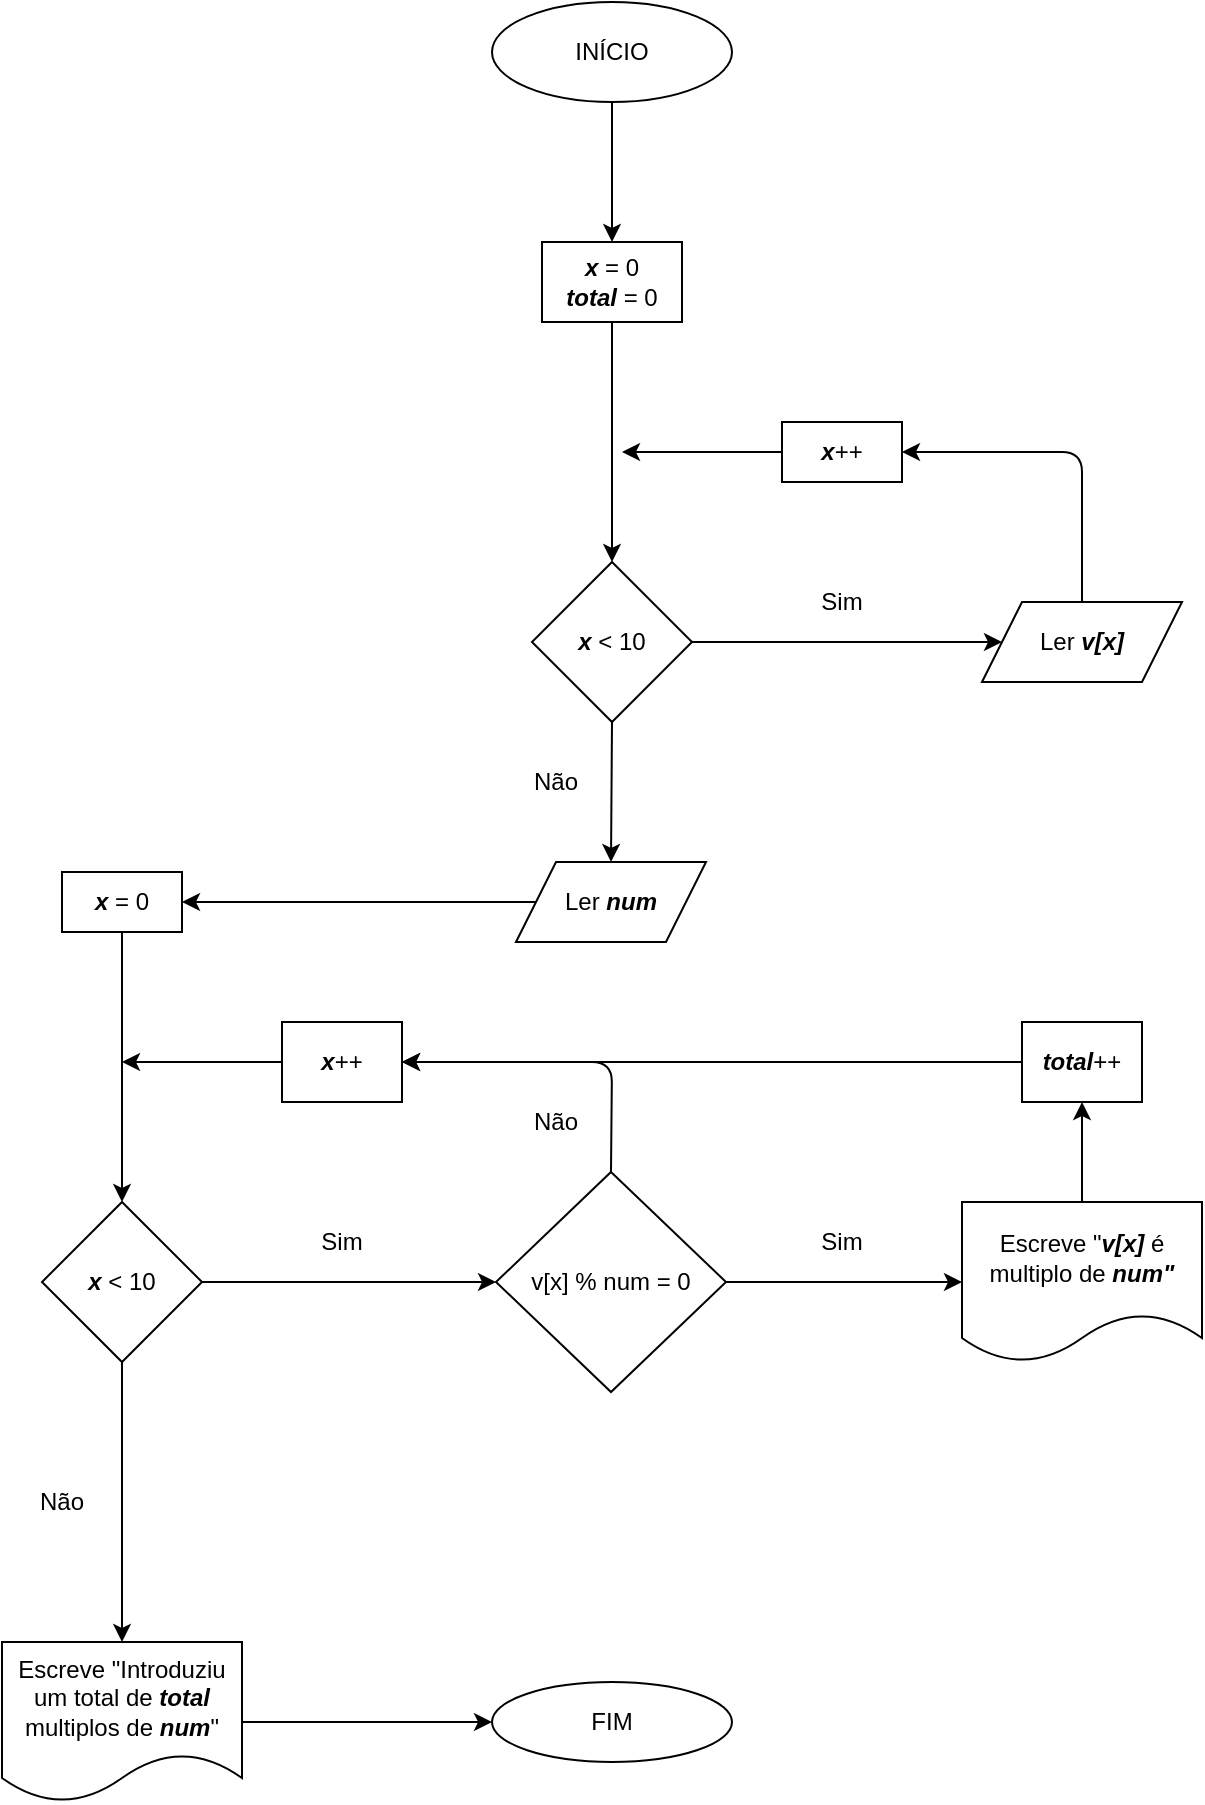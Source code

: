 <mxfile version="13.7.9" type="device"><diagram id="SN46ewSqE4DbUzT5qRkF" name="Page-1"><mxGraphModel dx="868" dy="480" grid="1" gridSize="10" guides="1" tooltips="1" connect="1" arrows="1" fold="1" page="1" pageScale="1" pageWidth="1169" pageHeight="1654" math="0" shadow="0"><root><mxCell id="0"/><mxCell id="1" parent="0"/><mxCell id="Ux9EaZsMf8-97rt2ZW_X-1" value="INÍCIO" style="ellipse;whiteSpace=wrap;html=1;" vertex="1" parent="1"><mxGeometry x="525" y="40" width="120" height="50" as="geometry"/></mxCell><mxCell id="Ux9EaZsMf8-97rt2ZW_X-2" value="&lt;i&gt;&lt;b&gt;x&lt;/b&gt;&lt;/i&gt; = 0&lt;br&gt;&lt;b&gt;&lt;i&gt;total&lt;/i&gt;&lt;/b&gt; = 0" style="rounded=0;whiteSpace=wrap;html=1;" vertex="1" parent="1"><mxGeometry x="550" y="160" width="70" height="40" as="geometry"/></mxCell><mxCell id="Ux9EaZsMf8-97rt2ZW_X-3" value="" style="endArrow=classic;html=1;exitX=0.5;exitY=1;exitDx=0;exitDy=0;entryX=0.5;entryY=0;entryDx=0;entryDy=0;" edge="1" parent="1" source="Ux9EaZsMf8-97rt2ZW_X-1" target="Ux9EaZsMf8-97rt2ZW_X-2"><mxGeometry width="50" height="50" relative="1" as="geometry"><mxPoint x="570" y="200" as="sourcePoint"/><mxPoint x="620" y="150" as="targetPoint"/></mxGeometry></mxCell><mxCell id="Ux9EaZsMf8-97rt2ZW_X-4" value="&lt;b&gt;&lt;i&gt;x&lt;/i&gt;&lt;/b&gt; &amp;lt; 10" style="rhombus;whiteSpace=wrap;html=1;" vertex="1" parent="1"><mxGeometry x="545" y="320" width="80" height="80" as="geometry"/></mxCell><mxCell id="Ux9EaZsMf8-97rt2ZW_X-5" value="Ler &lt;b&gt;&lt;i&gt;v[x]&lt;/i&gt;&lt;/b&gt;" style="shape=parallelogram;perimeter=parallelogramPerimeter;whiteSpace=wrap;html=1;fixedSize=1;" vertex="1" parent="1"><mxGeometry x="770" y="340" width="100" height="40" as="geometry"/></mxCell><mxCell id="Ux9EaZsMf8-97rt2ZW_X-6" value="" style="endArrow=classic;html=1;exitX=0.5;exitY=1;exitDx=0;exitDy=0;entryX=0.5;entryY=0;entryDx=0;entryDy=0;" edge="1" parent="1" source="Ux9EaZsMf8-97rt2ZW_X-2" target="Ux9EaZsMf8-97rt2ZW_X-4"><mxGeometry width="50" height="50" relative="1" as="geometry"><mxPoint x="560" y="310" as="sourcePoint"/><mxPoint x="610" y="260" as="targetPoint"/></mxGeometry></mxCell><mxCell id="Ux9EaZsMf8-97rt2ZW_X-7" value="" style="endArrow=classic;html=1;entryX=0;entryY=0.5;entryDx=0;entryDy=0;exitX=1;exitY=0.5;exitDx=0;exitDy=0;" edge="1" parent="1" source="Ux9EaZsMf8-97rt2ZW_X-4" target="Ux9EaZsMf8-97rt2ZW_X-5"><mxGeometry width="50" height="50" relative="1" as="geometry"><mxPoint x="560" y="310" as="sourcePoint"/><mxPoint x="610" y="260" as="targetPoint"/></mxGeometry></mxCell><mxCell id="Ux9EaZsMf8-97rt2ZW_X-8" value="&lt;b&gt;&lt;i&gt;x&lt;/i&gt;&lt;/b&gt;++" style="rounded=0;whiteSpace=wrap;html=1;" vertex="1" parent="1"><mxGeometry x="670" y="250" width="60" height="30" as="geometry"/></mxCell><mxCell id="Ux9EaZsMf8-97rt2ZW_X-9" value="" style="endArrow=classic;html=1;exitX=0.5;exitY=0;exitDx=0;exitDy=0;entryX=1;entryY=0.5;entryDx=0;entryDy=0;" edge="1" parent="1" source="Ux9EaZsMf8-97rt2ZW_X-5" target="Ux9EaZsMf8-97rt2ZW_X-8"><mxGeometry width="50" height="50" relative="1" as="geometry"><mxPoint x="560" y="310" as="sourcePoint"/><mxPoint x="610" y="260" as="targetPoint"/><Array as="points"><mxPoint x="820" y="265"/></Array></mxGeometry></mxCell><mxCell id="Ux9EaZsMf8-97rt2ZW_X-10" value="" style="endArrow=classic;html=1;exitX=0;exitY=0.5;exitDx=0;exitDy=0;" edge="1" parent="1" source="Ux9EaZsMf8-97rt2ZW_X-8"><mxGeometry width="50" height="50" relative="1" as="geometry"><mxPoint x="560" y="310" as="sourcePoint"/><mxPoint x="590" y="265" as="targetPoint"/></mxGeometry></mxCell><mxCell id="Ux9EaZsMf8-97rt2ZW_X-11" value="Sim" style="text;html=1;strokeColor=none;fillColor=none;align=center;verticalAlign=middle;whiteSpace=wrap;rounded=0;" vertex="1" parent="1"><mxGeometry x="680" y="330" width="40" height="20" as="geometry"/></mxCell><mxCell id="Ux9EaZsMf8-97rt2ZW_X-12" value="Ler &lt;b&gt;&lt;i&gt;num&lt;/i&gt;&lt;/b&gt;" style="shape=parallelogram;perimeter=parallelogramPerimeter;whiteSpace=wrap;html=1;fixedSize=1;" vertex="1" parent="1"><mxGeometry x="537" y="470" width="95" height="40" as="geometry"/></mxCell><mxCell id="Ux9EaZsMf8-97rt2ZW_X-13" value="" style="endArrow=classic;html=1;entryX=0.5;entryY=0;entryDx=0;entryDy=0;exitX=0.5;exitY=1;exitDx=0;exitDy=0;" edge="1" parent="1" source="Ux9EaZsMf8-97rt2ZW_X-4" target="Ux9EaZsMf8-97rt2ZW_X-12"><mxGeometry width="50" height="50" relative="1" as="geometry"><mxPoint x="560" y="430" as="sourcePoint"/><mxPoint x="610" y="380" as="targetPoint"/></mxGeometry></mxCell><mxCell id="Ux9EaZsMf8-97rt2ZW_X-15" value="&lt;b&gt;&lt;i&gt;x&lt;/i&gt;&lt;/b&gt; = 0" style="rounded=0;whiteSpace=wrap;html=1;" vertex="1" parent="1"><mxGeometry x="310" y="475" width="60" height="30" as="geometry"/></mxCell><mxCell id="Ux9EaZsMf8-97rt2ZW_X-16" value="" style="endArrow=classic;html=1;entryX=1;entryY=0.5;entryDx=0;entryDy=0;exitX=0;exitY=0.5;exitDx=0;exitDy=0;" edge="1" parent="1" source="Ux9EaZsMf8-97rt2ZW_X-12" target="Ux9EaZsMf8-97rt2ZW_X-15"><mxGeometry width="50" height="50" relative="1" as="geometry"><mxPoint x="560" y="450" as="sourcePoint"/><mxPoint x="610" y="400" as="targetPoint"/></mxGeometry></mxCell><mxCell id="Ux9EaZsMf8-97rt2ZW_X-17" value="&lt;b&gt;&lt;i&gt;x&lt;/i&gt;&lt;/b&gt; &amp;lt; 10" style="rhombus;whiteSpace=wrap;html=1;" vertex="1" parent="1"><mxGeometry x="300" y="640" width="80" height="80" as="geometry"/></mxCell><mxCell id="Ux9EaZsMf8-97rt2ZW_X-18" value="" style="endArrow=classic;html=1;exitX=0.5;exitY=1;exitDx=0;exitDy=0;entryX=0.5;entryY=0;entryDx=0;entryDy=0;" edge="1" parent="1" source="Ux9EaZsMf8-97rt2ZW_X-15" target="Ux9EaZsMf8-97rt2ZW_X-17"><mxGeometry width="50" height="50" relative="1" as="geometry"><mxPoint x="330" y="660" as="sourcePoint"/><mxPoint x="380" y="610" as="targetPoint"/></mxGeometry></mxCell><mxCell id="Ux9EaZsMf8-97rt2ZW_X-19" value="v[x] % num = 0" style="rhombus;whiteSpace=wrap;html=1;" vertex="1" parent="1"><mxGeometry x="527" y="625" width="115" height="110" as="geometry"/></mxCell><mxCell id="Ux9EaZsMf8-97rt2ZW_X-20" value="" style="endArrow=classic;html=1;exitX=1;exitY=0.5;exitDx=0;exitDy=0;entryX=0;entryY=0.5;entryDx=0;entryDy=0;" edge="1" parent="1" source="Ux9EaZsMf8-97rt2ZW_X-17" target="Ux9EaZsMf8-97rt2ZW_X-19"><mxGeometry width="50" height="50" relative="1" as="geometry"><mxPoint x="500" y="660" as="sourcePoint"/><mxPoint x="550" y="610" as="targetPoint"/></mxGeometry></mxCell><mxCell id="Ux9EaZsMf8-97rt2ZW_X-21" value="Sim" style="text;html=1;strokeColor=none;fillColor=none;align=center;verticalAlign=middle;whiteSpace=wrap;rounded=0;" vertex="1" parent="1"><mxGeometry x="430" y="650" width="40" height="20" as="geometry"/></mxCell><mxCell id="Ux9EaZsMf8-97rt2ZW_X-22" value="Escreve &quot;&lt;b&gt;&lt;i&gt;v[x]&lt;/i&gt;&lt;/b&gt; é multiplo de &lt;b&gt;&lt;i&gt;num&quot;&lt;/i&gt;&lt;/b&gt;" style="shape=document;whiteSpace=wrap;html=1;boundedLbl=1;" vertex="1" parent="1"><mxGeometry x="760" y="640" width="120" height="80" as="geometry"/></mxCell><mxCell id="Ux9EaZsMf8-97rt2ZW_X-23" value="&lt;b&gt;&lt;i&gt;total&lt;/i&gt;&lt;/b&gt;++" style="rounded=0;whiteSpace=wrap;html=1;" vertex="1" parent="1"><mxGeometry x="790" y="550" width="60" height="40" as="geometry"/></mxCell><mxCell id="Ux9EaZsMf8-97rt2ZW_X-24" value="" style="endArrow=classic;html=1;exitX=1;exitY=0.5;exitDx=0;exitDy=0;entryX=0;entryY=0.5;entryDx=0;entryDy=0;" edge="1" parent="1" source="Ux9EaZsMf8-97rt2ZW_X-19" target="Ux9EaZsMf8-97rt2ZW_X-22"><mxGeometry width="50" height="50" relative="1" as="geometry"><mxPoint x="700" y="540" as="sourcePoint"/><mxPoint x="750" y="490" as="targetPoint"/></mxGeometry></mxCell><mxCell id="Ux9EaZsMf8-97rt2ZW_X-25" value="Sim" style="text;html=1;strokeColor=none;fillColor=none;align=center;verticalAlign=middle;whiteSpace=wrap;rounded=0;" vertex="1" parent="1"><mxGeometry x="680" y="650" width="40" height="20" as="geometry"/></mxCell><mxCell id="Ux9EaZsMf8-97rt2ZW_X-33" value="" style="endArrow=classic;html=1;exitX=0;exitY=0.5;exitDx=0;exitDy=0;entryX=1;entryY=0.5;entryDx=0;entryDy=0;" edge="1" parent="1" source="Ux9EaZsMf8-97rt2ZW_X-23" target="Ux9EaZsMf8-97rt2ZW_X-36"><mxGeometry width="50" height="50" relative="1" as="geometry"><mxPoint x="730" y="570" as="sourcePoint"/><mxPoint x="650" y="570" as="targetPoint"/></mxGeometry></mxCell><mxCell id="Ux9EaZsMf8-97rt2ZW_X-34" value="" style="endArrow=classic;html=1;exitX=0.5;exitY=0;exitDx=0;exitDy=0;entryX=0.5;entryY=1;entryDx=0;entryDy=0;" edge="1" parent="1" source="Ux9EaZsMf8-97rt2ZW_X-22" target="Ux9EaZsMf8-97rt2ZW_X-23"><mxGeometry width="50" height="50" relative="1" as="geometry"><mxPoint x="700" y="610" as="sourcePoint"/><mxPoint x="750" y="560" as="targetPoint"/></mxGeometry></mxCell><mxCell id="Ux9EaZsMf8-97rt2ZW_X-35" value="" style="endArrow=classic;html=1;exitX=0.5;exitY=0;exitDx=0;exitDy=0;entryX=1;entryY=0.5;entryDx=0;entryDy=0;" edge="1" parent="1" source="Ux9EaZsMf8-97rt2ZW_X-19" target="Ux9EaZsMf8-97rt2ZW_X-36"><mxGeometry width="50" height="50" relative="1" as="geometry"><mxPoint x="700" y="610" as="sourcePoint"/><mxPoint x="510" y="570" as="targetPoint"/><Array as="points"><mxPoint x="585" y="570"/></Array></mxGeometry></mxCell><mxCell id="Ux9EaZsMf8-97rt2ZW_X-36" value="&lt;b&gt;&lt;i&gt;x&lt;/i&gt;&lt;/b&gt;++" style="rounded=0;whiteSpace=wrap;html=1;" vertex="1" parent="1"><mxGeometry x="420" y="550" width="60" height="40" as="geometry"/></mxCell><mxCell id="Ux9EaZsMf8-97rt2ZW_X-37" value="" style="endArrow=classic;html=1;exitX=0;exitY=0.5;exitDx=0;exitDy=0;" edge="1" parent="1" source="Ux9EaZsMf8-97rt2ZW_X-36"><mxGeometry width="50" height="50" relative="1" as="geometry"><mxPoint x="700" y="700" as="sourcePoint"/><mxPoint x="340" y="570" as="targetPoint"/></mxGeometry></mxCell><mxCell id="Ux9EaZsMf8-97rt2ZW_X-38" value="Não" style="text;html=1;strokeColor=none;fillColor=none;align=center;verticalAlign=middle;whiteSpace=wrap;rounded=0;" vertex="1" parent="1"><mxGeometry x="537" y="590" width="40" height="20" as="geometry"/></mxCell><mxCell id="Ux9EaZsMf8-97rt2ZW_X-40" value="Escreve &quot;Introduziu um total de &lt;b&gt;&lt;i&gt;total&lt;/i&gt;&lt;/b&gt; multiplos de &lt;b&gt;&lt;i&gt;num&lt;/i&gt;&lt;/b&gt;&quot;" style="shape=document;whiteSpace=wrap;html=1;boundedLbl=1;" vertex="1" parent="1"><mxGeometry x="280" y="860" width="120" height="80" as="geometry"/></mxCell><mxCell id="Ux9EaZsMf8-97rt2ZW_X-41" value="" style="endArrow=classic;html=1;exitX=0.5;exitY=1;exitDx=0;exitDy=0;entryX=0.5;entryY=0;entryDx=0;entryDy=0;" edge="1" parent="1" source="Ux9EaZsMf8-97rt2ZW_X-17" target="Ux9EaZsMf8-97rt2ZW_X-40"><mxGeometry width="50" height="50" relative="1" as="geometry"><mxPoint x="530" y="910" as="sourcePoint"/><mxPoint x="580" y="860" as="targetPoint"/></mxGeometry></mxCell><mxCell id="Ux9EaZsMf8-97rt2ZW_X-42" value="FIM" style="ellipse;whiteSpace=wrap;html=1;" vertex="1" parent="1"><mxGeometry x="525" y="880" width="120" height="40" as="geometry"/></mxCell><mxCell id="Ux9EaZsMf8-97rt2ZW_X-43" value="" style="endArrow=classic;html=1;exitX=1;exitY=0.5;exitDx=0;exitDy=0;entryX=0;entryY=0.5;entryDx=0;entryDy=0;" edge="1" parent="1" source="Ux9EaZsMf8-97rt2ZW_X-40" target="Ux9EaZsMf8-97rt2ZW_X-42"><mxGeometry width="50" height="50" relative="1" as="geometry"><mxPoint x="530" y="910" as="sourcePoint"/><mxPoint x="580" y="860" as="targetPoint"/></mxGeometry></mxCell><mxCell id="Ux9EaZsMf8-97rt2ZW_X-44" value="Não" style="text;html=1;strokeColor=none;fillColor=none;align=center;verticalAlign=middle;whiteSpace=wrap;rounded=0;" vertex="1" parent="1"><mxGeometry x="290" y="780" width="40" height="20" as="geometry"/></mxCell><mxCell id="Ux9EaZsMf8-97rt2ZW_X-45" value="Não" style="text;html=1;strokeColor=none;fillColor=none;align=center;verticalAlign=middle;whiteSpace=wrap;rounded=0;" vertex="1" parent="1"><mxGeometry x="537" y="420" width="40" height="20" as="geometry"/></mxCell></root></mxGraphModel></diagram></mxfile>